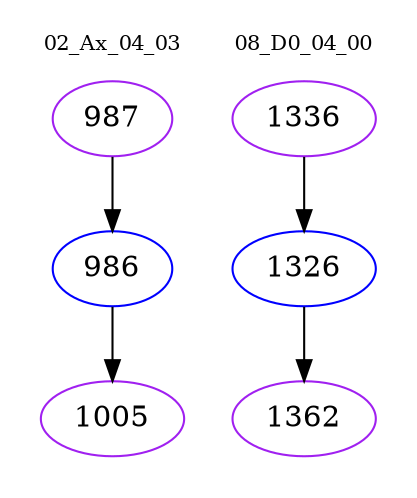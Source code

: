 digraph{
subgraph cluster_0 {
color = white
label = "02_Ax_04_03";
fontsize=10;
T0_987 [label="987", color="purple"]
T0_987 -> T0_986 [color="black"]
T0_986 [label="986", color="blue"]
T0_986 -> T0_1005 [color="black"]
T0_1005 [label="1005", color="purple"]
}
subgraph cluster_1 {
color = white
label = "08_D0_04_00";
fontsize=10;
T1_1336 [label="1336", color="purple"]
T1_1336 -> T1_1326 [color="black"]
T1_1326 [label="1326", color="blue"]
T1_1326 -> T1_1362 [color="black"]
T1_1362 [label="1362", color="purple"]
}
}
